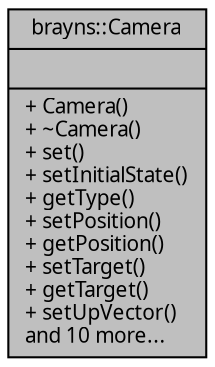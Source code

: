digraph "brayns::Camera"
{
  edge [fontname="Sans",fontsize="10",labelfontname="Sans",labelfontsize="10"];
  node [fontname="Sans",fontsize="10",shape=record];
  Node1 [label="{brayns::Camera\n||+ Camera()\l+ ~Camera()\l+ set()\l+ setInitialState()\l+ getType()\l+ setPosition()\l+ getPosition()\l+ setTarget()\l+ getTarget()\l+ setUpVector()\land 10 more...\l}",height=0.2,width=0.4,color="black", fillcolor="grey75", style="filled" fontcolor="black"];
}
